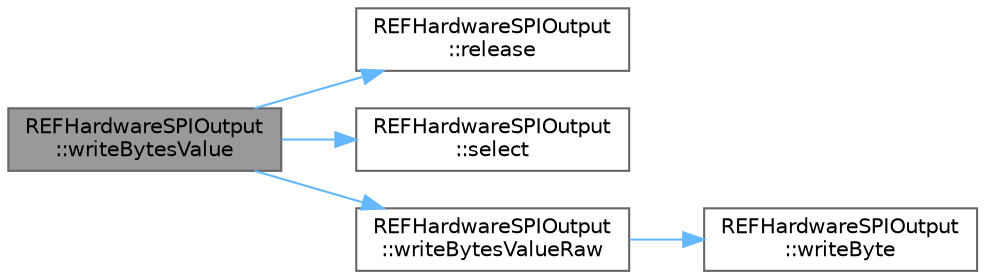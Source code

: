 digraph "REFHardwareSPIOutput::writeBytesValue"
{
 // LATEX_PDF_SIZE
  bgcolor="transparent";
  edge [fontname=Helvetica,fontsize=10,labelfontname=Helvetica,labelfontsize=10];
  node [fontname=Helvetica,fontsize=10,shape=box,height=0.2,width=0.4];
  rankdir="LR";
  Node1 [id="Node000001",label="REFHardwareSPIOutput\l::writeBytesValue",height=0.2,width=0.4,color="gray40", fillcolor="grey60", style="filled", fontcolor="black",tooltip="A full cycle of writing a value for len bytes, including select, release, and waiting."];
  Node1 -> Node2 [id="edge1_Node000001_Node000002",color="steelblue1",style="solid",tooltip=" "];
  Node2 [id="Node000002",label="REFHardwareSPIOutput\l::release",height=0.2,width=0.4,color="grey40", fillcolor="white", style="filled",URL="$d6/dd4/class_r_e_f_hardware_s_p_i_output_a7c39a37f4a8d759bfb59623fa95b09ce.html#a7c39a37f4a8d759bfb59623fa95b09ce",tooltip="release the CS select"];
  Node1 -> Node3 [id="edge2_Node000001_Node000003",color="steelblue1",style="solid",tooltip=" "];
  Node3 [id="Node000003",label="REFHardwareSPIOutput\l::select",height=0.2,width=0.4,color="grey40", fillcolor="white", style="filled",URL="$d6/dd4/class_r_e_f_hardware_s_p_i_output_a9f51d6a4a6ab66c709ff1d677815946b.html#a9f51d6a4a6ab66c709ff1d677815946b",tooltip="latch the CS select"];
  Node1 -> Node4 [id="edge3_Node000001_Node000004",color="steelblue1",style="solid",tooltip=" "];
  Node4 [id="Node000004",label="REFHardwareSPIOutput\l::writeBytesValueRaw",height=0.2,width=0.4,color="grey40", fillcolor="white", style="filled",URL="$d6/dd4/class_r_e_f_hardware_s_p_i_output_aacffbb49cfb242addffb6e7ffdcb3ef7.html#aacffbb49cfb242addffb6e7ffdcb3ef7",tooltip="A raw set of writing byte values, assumes setup/init/waiting done elsewhere."];
  Node4 -> Node5 [id="edge4_Node000004_Node000005",color="steelblue1",style="solid",tooltip=" "];
  Node5 [id="Node000005",label="REFHardwareSPIOutput\l::writeByte",height=0.2,width=0.4,color="grey40", fillcolor="white", style="filled",URL="$d6/dd4/class_r_e_f_hardware_s_p_i_output_a077457b7a802ee946db4b2f8117d5ad4.html#a077457b7a802ee946db4b2f8117d5ad4",tooltip="write a byte out via SPI (returns immediately on writing register)"];
}
